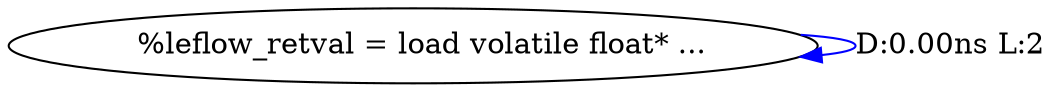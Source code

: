 digraph {
Node0x29bb4f0[label="  %leflow_retval = load volatile float* ..."];
Node0x29bb4f0 -> Node0x29bb4f0[label="D:0.00ns L:2",color=blue];
}
